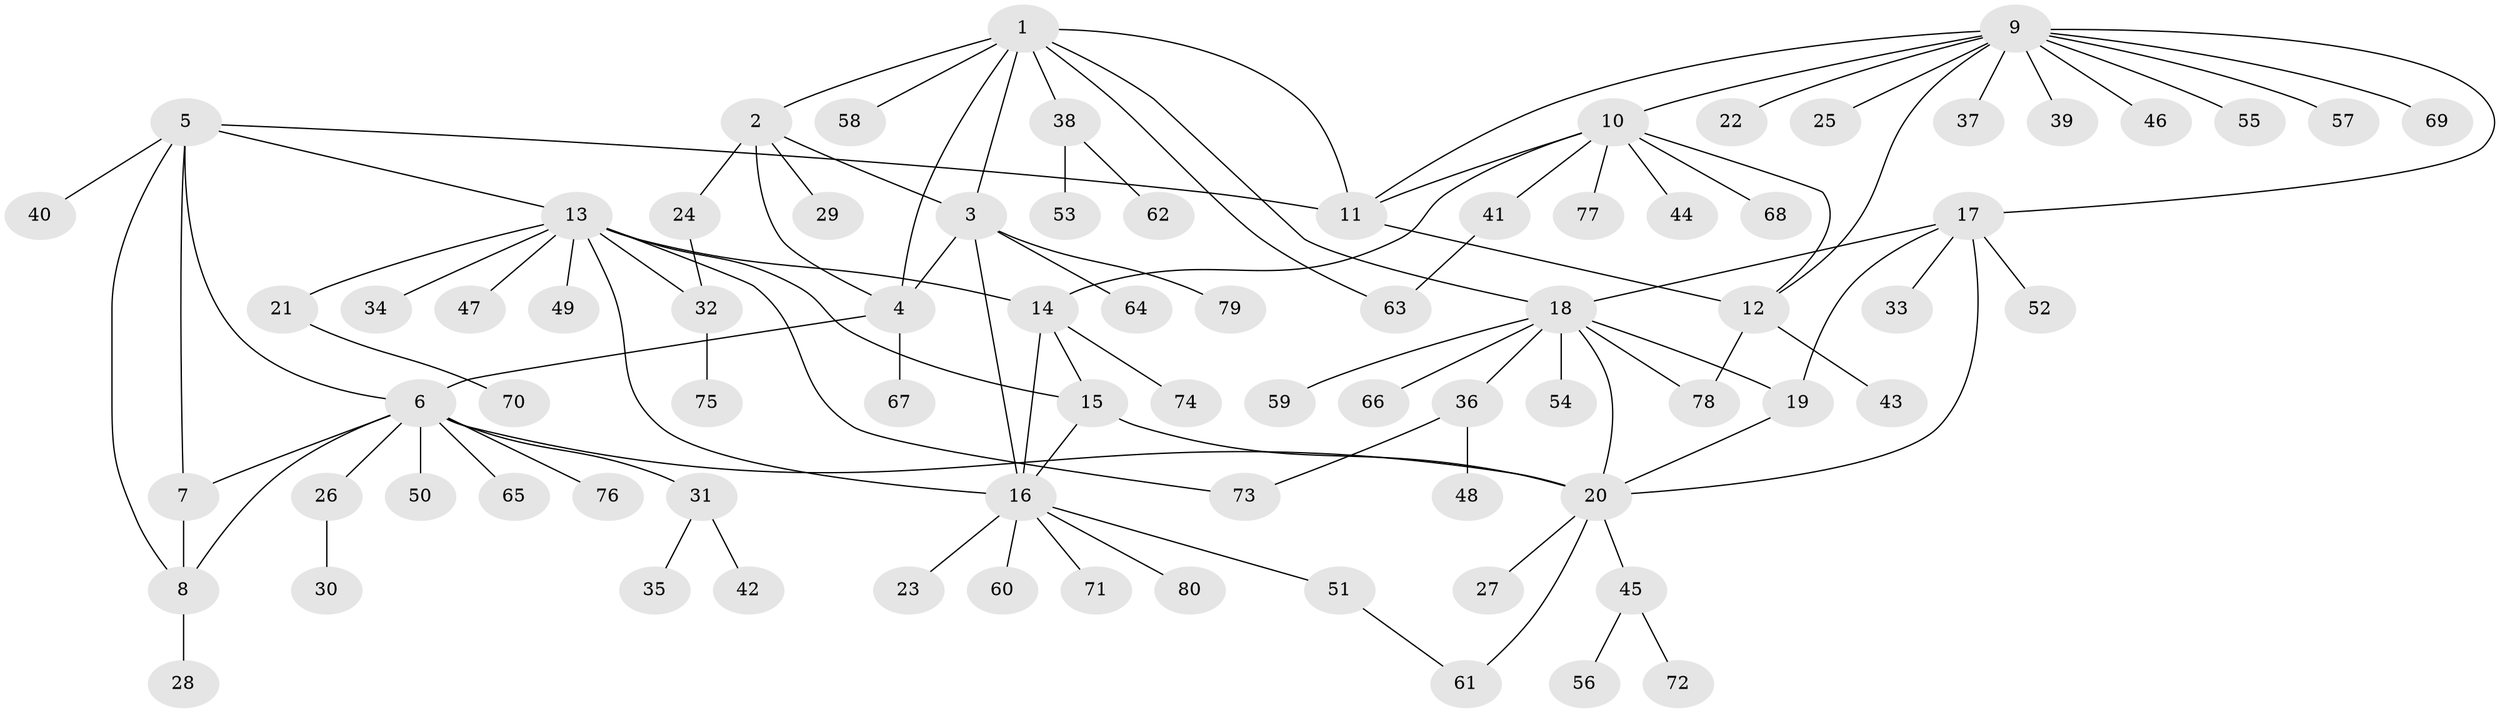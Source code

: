 // Generated by graph-tools (version 1.1) at 2025/55/03/09/25 04:55:44]
// undirected, 80 vertices, 105 edges
graph export_dot {
graph [start="1"]
  node [color=gray90,style=filled];
  1;
  2;
  3;
  4;
  5;
  6;
  7;
  8;
  9;
  10;
  11;
  12;
  13;
  14;
  15;
  16;
  17;
  18;
  19;
  20;
  21;
  22;
  23;
  24;
  25;
  26;
  27;
  28;
  29;
  30;
  31;
  32;
  33;
  34;
  35;
  36;
  37;
  38;
  39;
  40;
  41;
  42;
  43;
  44;
  45;
  46;
  47;
  48;
  49;
  50;
  51;
  52;
  53;
  54;
  55;
  56;
  57;
  58;
  59;
  60;
  61;
  62;
  63;
  64;
  65;
  66;
  67;
  68;
  69;
  70;
  71;
  72;
  73;
  74;
  75;
  76;
  77;
  78;
  79;
  80;
  1 -- 2;
  1 -- 3;
  1 -- 4;
  1 -- 11;
  1 -- 18;
  1 -- 38;
  1 -- 58;
  1 -- 63;
  2 -- 3;
  2 -- 4;
  2 -- 24;
  2 -- 29;
  3 -- 4;
  3 -- 16;
  3 -- 64;
  3 -- 79;
  4 -- 6;
  4 -- 67;
  5 -- 6;
  5 -- 7;
  5 -- 8;
  5 -- 11;
  5 -- 13;
  5 -- 40;
  6 -- 7;
  6 -- 8;
  6 -- 20;
  6 -- 26;
  6 -- 31;
  6 -- 50;
  6 -- 65;
  6 -- 76;
  7 -- 8;
  8 -- 28;
  9 -- 10;
  9 -- 11;
  9 -- 12;
  9 -- 17;
  9 -- 22;
  9 -- 25;
  9 -- 37;
  9 -- 39;
  9 -- 46;
  9 -- 55;
  9 -- 57;
  9 -- 69;
  10 -- 11;
  10 -- 12;
  10 -- 14;
  10 -- 41;
  10 -- 44;
  10 -- 68;
  10 -- 77;
  11 -- 12;
  12 -- 43;
  12 -- 78;
  13 -- 14;
  13 -- 15;
  13 -- 16;
  13 -- 21;
  13 -- 32;
  13 -- 34;
  13 -- 47;
  13 -- 49;
  13 -- 73;
  14 -- 15;
  14 -- 16;
  14 -- 74;
  15 -- 16;
  15 -- 20;
  16 -- 23;
  16 -- 51;
  16 -- 60;
  16 -- 71;
  16 -- 80;
  17 -- 18;
  17 -- 19;
  17 -- 20;
  17 -- 33;
  17 -- 52;
  18 -- 19;
  18 -- 20;
  18 -- 36;
  18 -- 54;
  18 -- 59;
  18 -- 66;
  18 -- 78;
  19 -- 20;
  20 -- 27;
  20 -- 45;
  20 -- 61;
  21 -- 70;
  24 -- 32;
  26 -- 30;
  31 -- 35;
  31 -- 42;
  32 -- 75;
  36 -- 48;
  36 -- 73;
  38 -- 53;
  38 -- 62;
  41 -- 63;
  45 -- 56;
  45 -- 72;
  51 -- 61;
}
